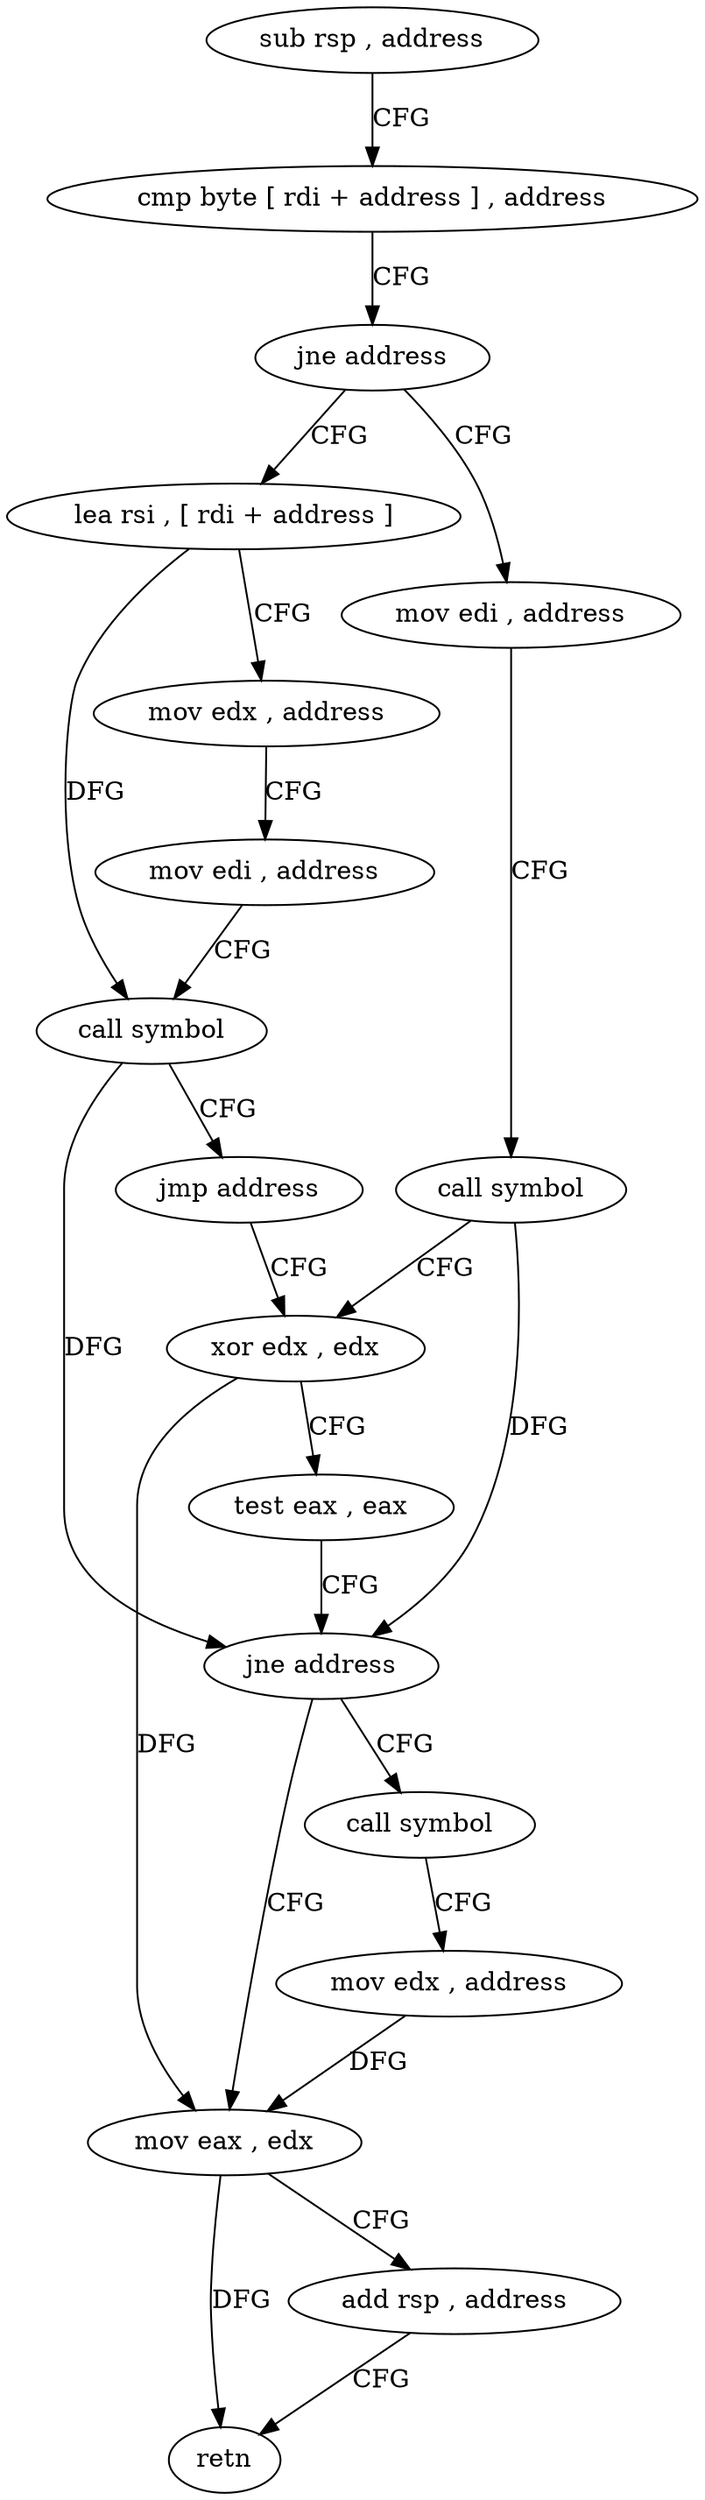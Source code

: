 digraph "func" {
"4379520" [label = "sub rsp , address" ]
"4379524" [label = "cmp byte [ rdi + address ] , address" ]
"4379528" [label = "jne address" ]
"4379568" [label = "lea rsi , [ rdi + address ]" ]
"4379530" [label = "mov edi , address" ]
"4379572" [label = "mov edx , address" ]
"4379577" [label = "mov edi , address" ]
"4379582" [label = "call symbol" ]
"4379587" [label = "jmp address" ]
"4379540" [label = "xor edx , edx" ]
"4379535" [label = "call symbol" ]
"4379542" [label = "test eax , eax" ]
"4379544" [label = "jne address" ]
"4379556" [label = "mov eax , edx" ]
"4379546" [label = "call symbol" ]
"4379558" [label = "add rsp , address" ]
"4379562" [label = "retn" ]
"4379551" [label = "mov edx , address" ]
"4379520" -> "4379524" [ label = "CFG" ]
"4379524" -> "4379528" [ label = "CFG" ]
"4379528" -> "4379568" [ label = "CFG" ]
"4379528" -> "4379530" [ label = "CFG" ]
"4379568" -> "4379572" [ label = "CFG" ]
"4379568" -> "4379582" [ label = "DFG" ]
"4379530" -> "4379535" [ label = "CFG" ]
"4379572" -> "4379577" [ label = "CFG" ]
"4379577" -> "4379582" [ label = "CFG" ]
"4379582" -> "4379587" [ label = "CFG" ]
"4379582" -> "4379544" [ label = "DFG" ]
"4379587" -> "4379540" [ label = "CFG" ]
"4379540" -> "4379542" [ label = "CFG" ]
"4379540" -> "4379556" [ label = "DFG" ]
"4379535" -> "4379540" [ label = "CFG" ]
"4379535" -> "4379544" [ label = "DFG" ]
"4379542" -> "4379544" [ label = "CFG" ]
"4379544" -> "4379556" [ label = "CFG" ]
"4379544" -> "4379546" [ label = "CFG" ]
"4379556" -> "4379558" [ label = "CFG" ]
"4379556" -> "4379562" [ label = "DFG" ]
"4379546" -> "4379551" [ label = "CFG" ]
"4379558" -> "4379562" [ label = "CFG" ]
"4379551" -> "4379556" [ label = "DFG" ]
}
